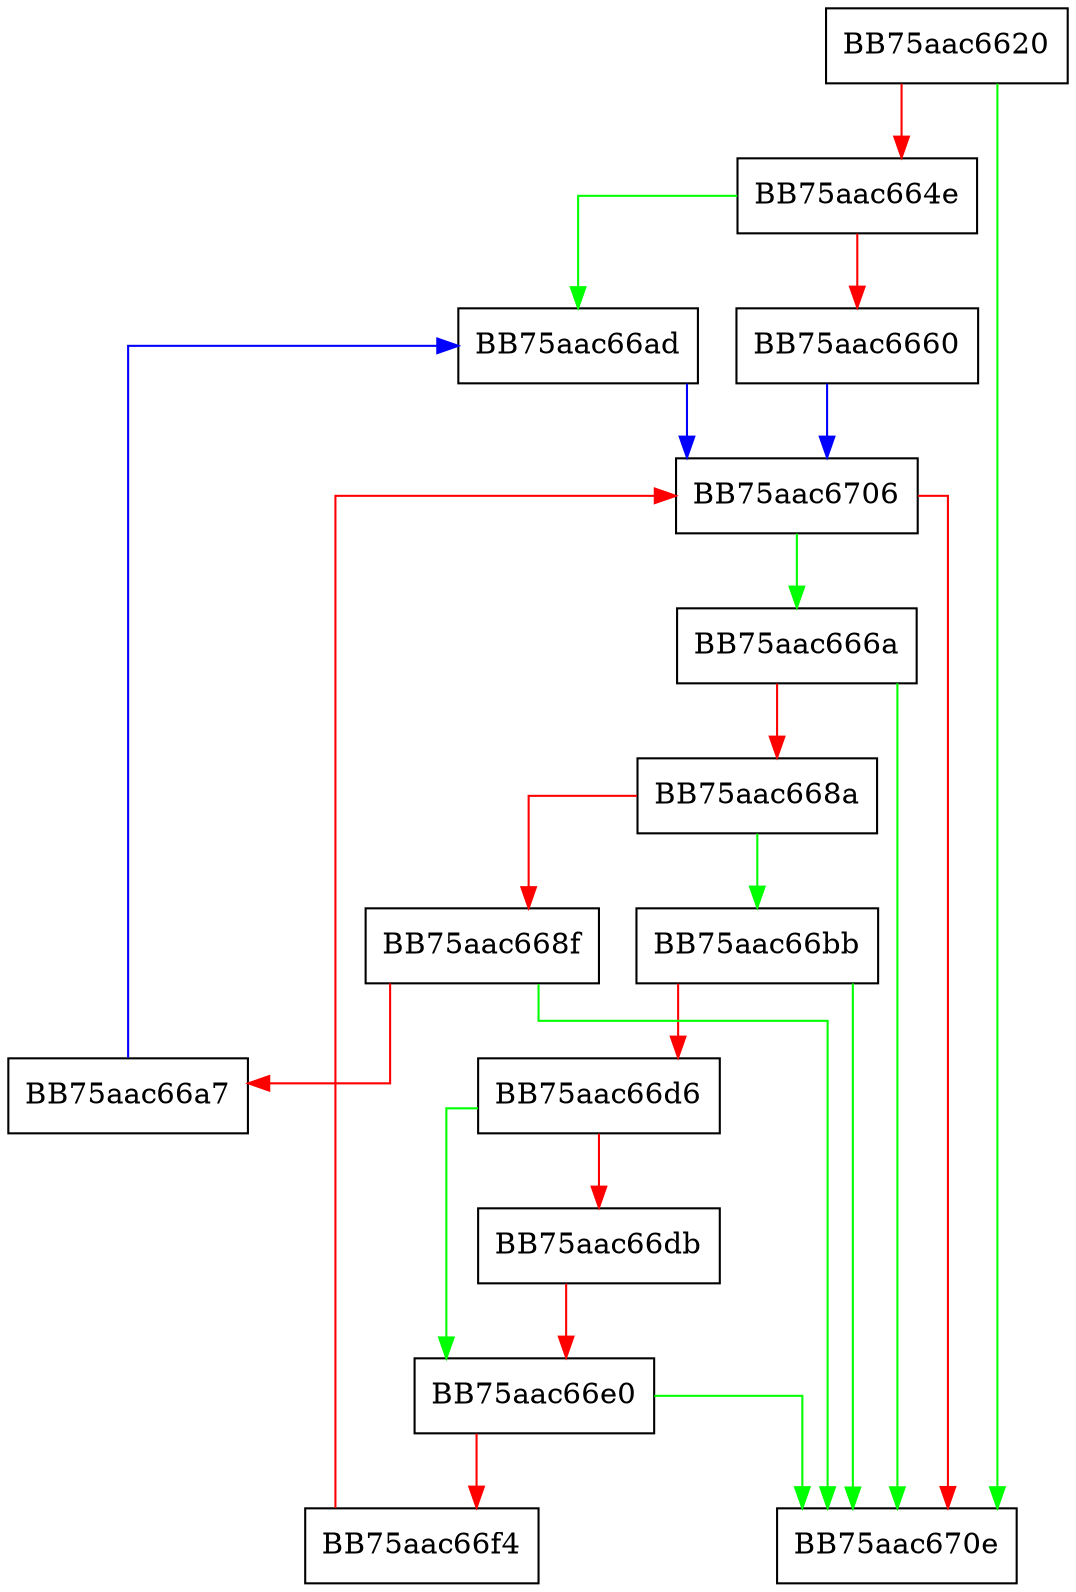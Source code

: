 digraph OnTheFly {
  node [shape="box"];
  graph [splines=ortho];
  BB75aac6620 -> BB75aac670e [color="green"];
  BB75aac6620 -> BB75aac664e [color="red"];
  BB75aac664e -> BB75aac66ad [color="green"];
  BB75aac664e -> BB75aac6660 [color="red"];
  BB75aac6660 -> BB75aac6706 [color="blue"];
  BB75aac666a -> BB75aac670e [color="green"];
  BB75aac666a -> BB75aac668a [color="red"];
  BB75aac668a -> BB75aac66bb [color="green"];
  BB75aac668a -> BB75aac668f [color="red"];
  BB75aac668f -> BB75aac670e [color="green"];
  BB75aac668f -> BB75aac66a7 [color="red"];
  BB75aac66a7 -> BB75aac66ad [color="blue"];
  BB75aac66ad -> BB75aac6706 [color="blue"];
  BB75aac66bb -> BB75aac670e [color="green"];
  BB75aac66bb -> BB75aac66d6 [color="red"];
  BB75aac66d6 -> BB75aac66e0 [color="green"];
  BB75aac66d6 -> BB75aac66db [color="red"];
  BB75aac66db -> BB75aac66e0 [color="red"];
  BB75aac66e0 -> BB75aac670e [color="green"];
  BB75aac66e0 -> BB75aac66f4 [color="red"];
  BB75aac66f4 -> BB75aac6706 [color="red"];
  BB75aac6706 -> BB75aac666a [color="green"];
  BB75aac6706 -> BB75aac670e [color="red"];
}
